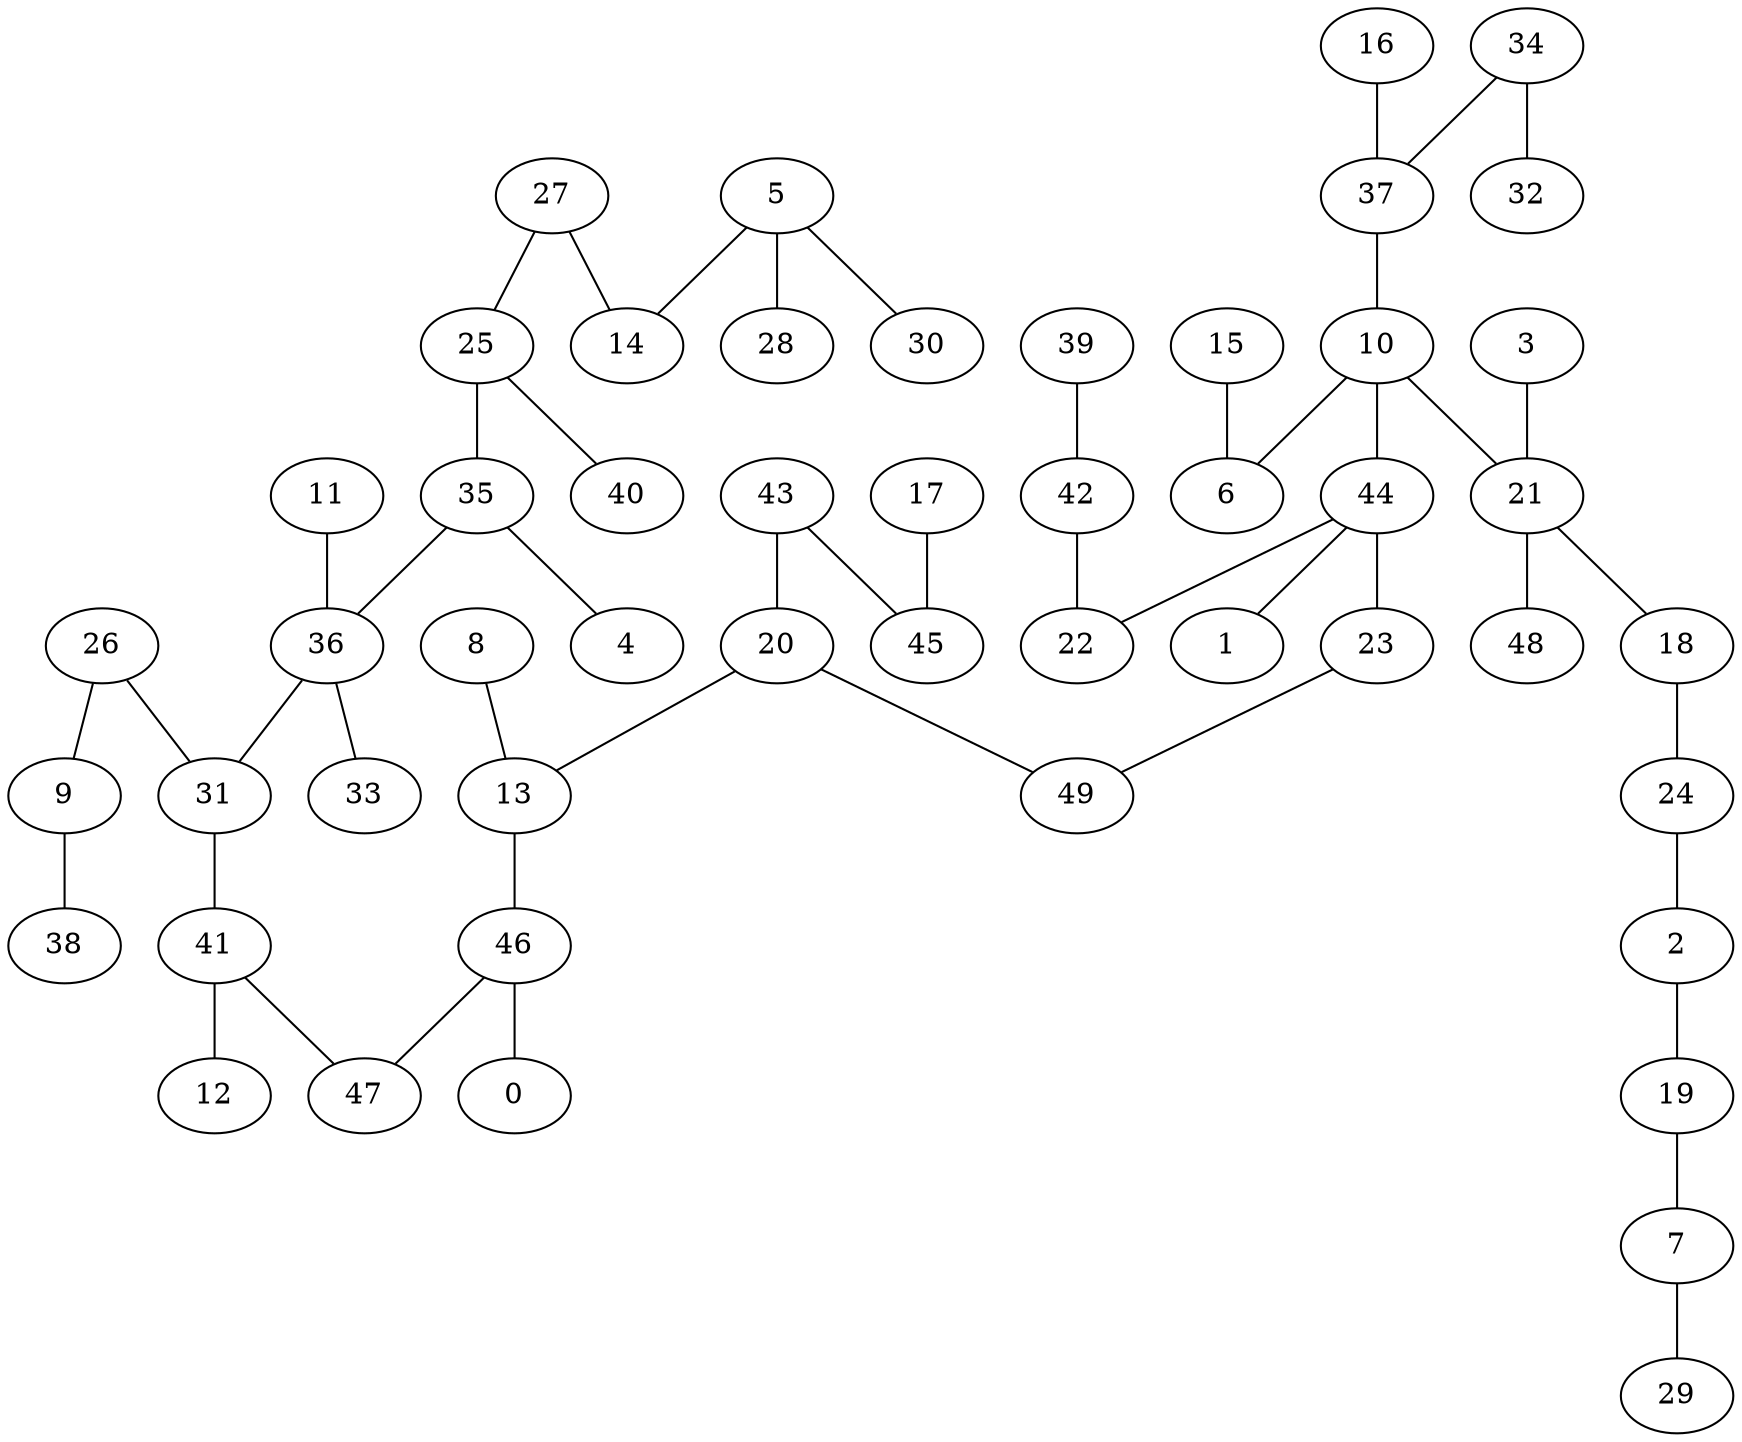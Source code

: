 graph grafoGilbert_50_30_KruskalI  {
0;
1;
2;
3;
4;
5;
6;
7;
8;
9;
10;
11;
12;
13;
14;
15;
16;
17;
18;
19;
20;
21;
22;
23;
24;
25;
26;
27;
28;
29;
30;
31;
32;
33;
34;
35;
36;
37;
38;
39;
40;
41;
42;
43;
44;
45;
46;
47;
48;
49;
9 -- 38;
21 -- 48;
41 -- 12;
39 -- 42;
5 -- 30;
19 -- 7;
21 -- 18;
42 -- 22;
20 -- 49;
36 -- 33;
44 -- 23;
46 -- 47;
8 -- 13;
10 -- 6;
13 -- 46;
20 -- 13;
23 -- 49;
26 -- 9;
26 -- 31;
27 -- 25;
34 -- 37;
43 -- 20;
3 -- 21;
10 -- 21;
17 -- 45;
25 -- 40;
16 -- 37;
18 -- 24;
31 -- 41;
34 -- 32;
41 -- 47;
44 -- 1;
37 -- 10;
2 -- 19;
15 -- 6;
27 -- 14;
5 -- 14;
5 -- 28;
7 -- 29;
10 -- 44;
11 -- 36;
25 -- 35;
35 -- 4;
35 -- 36;
36 -- 31;
44 -- 22;
24 -- 2;
43 -- 45;
46 -- 0;
}